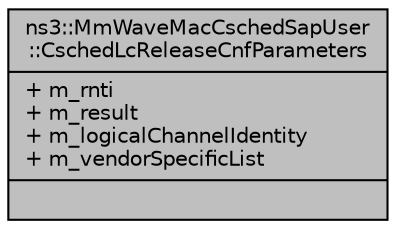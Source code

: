 digraph "ns3::MmWaveMacCschedSapUser::CschedLcReleaseCnfParameters"
{
  edge [fontname="Helvetica",fontsize="10",labelfontname="Helvetica",labelfontsize="10"];
  node [fontname="Helvetica",fontsize="10",shape=record];
  Node1 [label="{ns3::MmWaveMacCschedSapUser\l::CschedLcReleaseCnfParameters\n|+ m_rnti\l+ m_result\l+ m_logicalChannelIdentity\l+ m_vendorSpecificList\l|}",height=0.2,width=0.4,color="black", fillcolor="grey75", style="filled", fontcolor="black"];
}
